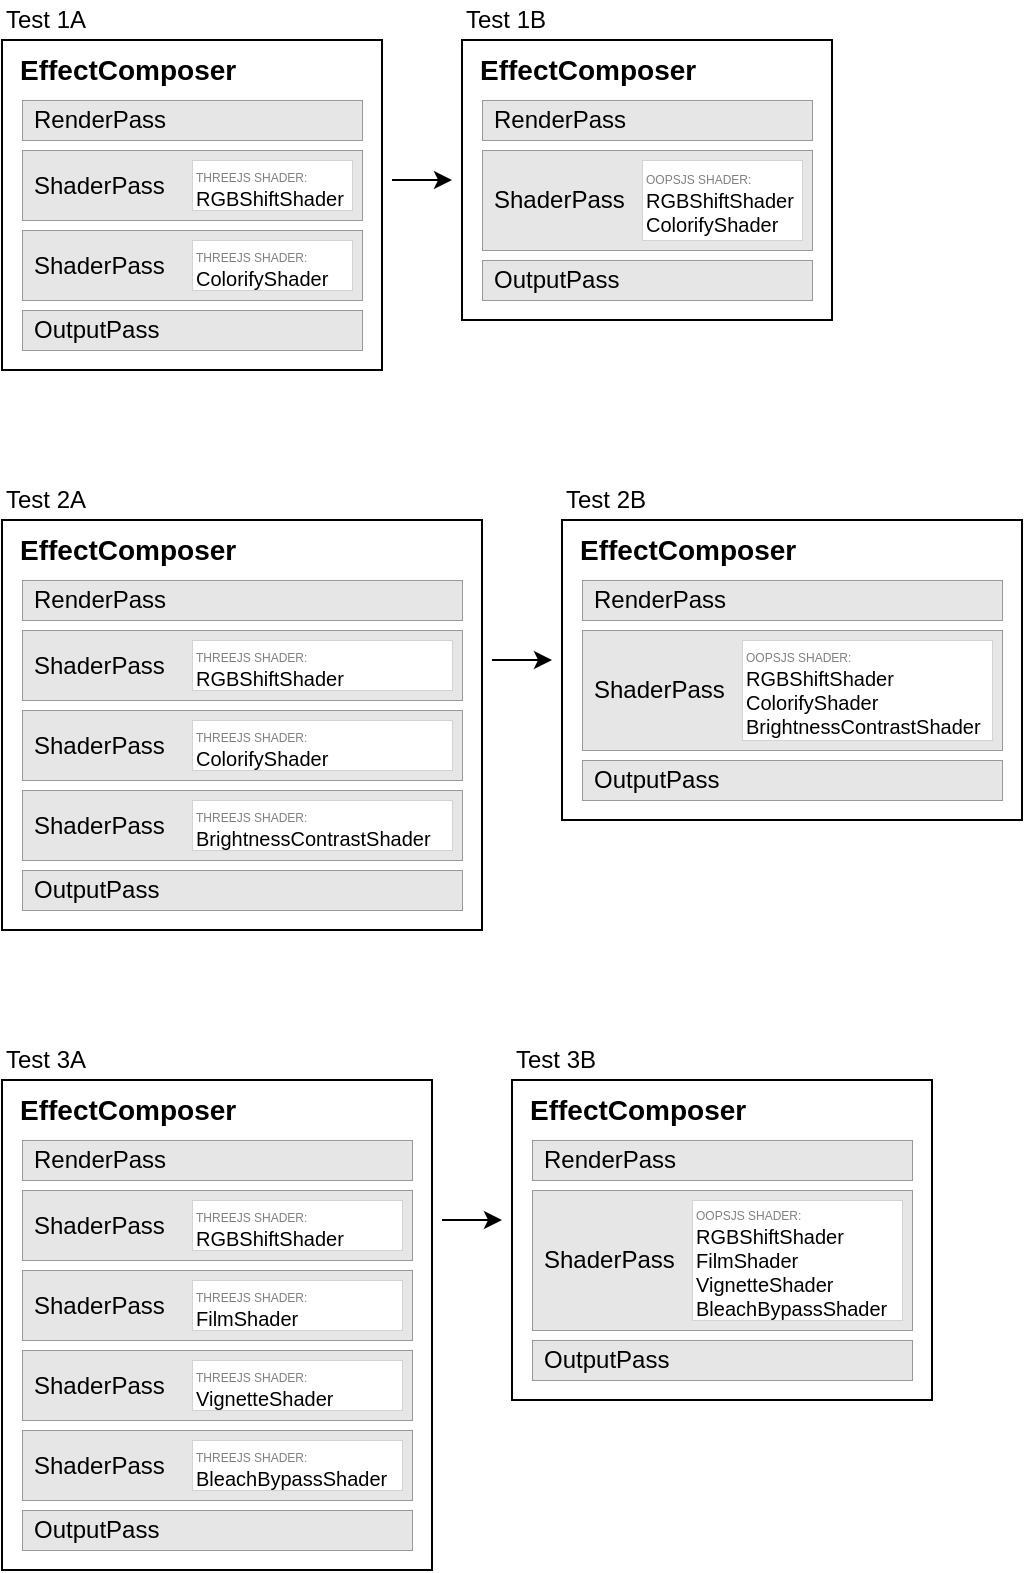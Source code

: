 <mxfile version="22.1.2" type="device">
  <diagram name="Page-1" id="CyPKNQ1HU_vYMt_n4ujV">
    <mxGraphModel dx="863" dy="519" grid="1" gridSize="10" guides="1" tooltips="1" connect="1" arrows="1" fold="1" page="1" pageScale="1" pageWidth="583" pageHeight="413" math="0" shadow="0">
      <root>
        <mxCell id="0" />
        <mxCell id="1" parent="0" />
        <mxCell id="dVzY-ISP-nyTnl-DAH4u-1" value="EffectComposer" style="rounded=0;whiteSpace=wrap;html=1;fillColor=#FFFFFF;align=left;fontSize=14;verticalAlign=top;fontStyle=1;arcSize=5;spacingLeft=7;glass=0;" parent="1" vertex="1">
          <mxGeometry x="80" y="40" width="190" height="165" as="geometry" />
        </mxCell>
        <mxCell id="dVzY-ISP-nyTnl-DAH4u-3" value="RenderPass" style="rounded=0;whiteSpace=wrap;html=1;fillColor=#E6E6E6;align=left;strokeColor=#999999;strokeWidth=0.5;spacingLeft=4;glass=0;" parent="1" vertex="1">
          <mxGeometry x="90" y="70" width="170" height="20" as="geometry" />
        </mxCell>
        <mxCell id="dVzY-ISP-nyTnl-DAH4u-5" value="ShaderPass" style="rounded=0;whiteSpace=wrap;html=1;fillColor=#E6E6E6;align=left;strokeColor=#999999;strokeWidth=0.5;arcSize=8;spacingLeft=4;glass=0;" parent="1" vertex="1">
          <mxGeometry x="90" y="95" width="170" height="35" as="geometry" />
        </mxCell>
        <mxCell id="dVzY-ISP-nyTnl-DAH4u-7" value="&lt;div style=&quot;&quot;&gt;&lt;span style=&quot;font-size: 6px; background-color: initial;&quot;&gt;&lt;font color=&quot;#808080&quot;&gt;THREEJS SHADER:&lt;/font&gt;&lt;/span&gt;&lt;/div&gt;RGBShiftShader" style="rounded=0;whiteSpace=wrap;html=1;fillColor=#FFFFFF;align=left;strokeColor=#B3B3B3;strokeWidth=0.5;dashed=1;dashPattern=1 1;fontSize=10;glass=0;" parent="1" vertex="1">
          <mxGeometry x="175" y="100" width="80" height="25" as="geometry" />
        </mxCell>
        <mxCell id="dVzY-ISP-nyTnl-DAH4u-8" value="ShaderPass" style="rounded=0;whiteSpace=wrap;html=1;fillColor=#E6E6E6;align=left;strokeColor=#999999;strokeWidth=0.5;arcSize=10;spacingLeft=4;glass=0;" parent="1" vertex="1">
          <mxGeometry x="90" y="135" width="170" height="35" as="geometry" />
        </mxCell>
        <mxCell id="dVzY-ISP-nyTnl-DAH4u-9" value="&lt;font style=&quot;font-size: 6px;&quot; color=&quot;#808080&quot;&gt;THREEJS SHADER:&lt;/font&gt;&lt;br&gt;ColorifyShader" style="rounded=0;whiteSpace=wrap;html=1;fillColor=#FFFFFF;align=left;strokeColor=#B3B3B3;strokeWidth=0.5;dashed=1;dashPattern=1 1;fontSize=10;glass=0;" parent="1" vertex="1">
          <mxGeometry x="175" y="140" width="80" height="25" as="geometry" />
        </mxCell>
        <mxCell id="dVzY-ISP-nyTnl-DAH4u-10" value="OutputPass" style="rounded=0;whiteSpace=wrap;html=1;fillColor=#E6E6E6;align=left;strokeColor=#999999;strokeWidth=0.5;spacingLeft=4;glass=0;" parent="1" vertex="1">
          <mxGeometry x="90" y="175" width="170" height="20" as="geometry" />
        </mxCell>
        <mxCell id="dVzY-ISP-nyTnl-DAH4u-11" value="EffectComposer" style="rounded=0;whiteSpace=wrap;html=1;fillColor=#FFFFFF;align=left;fontSize=14;fontStyle=1;verticalAlign=top;spacingLeft=7;glass=0;" parent="1" vertex="1">
          <mxGeometry x="310" y="40" width="185" height="140" as="geometry" />
        </mxCell>
        <mxCell id="dVzY-ISP-nyTnl-DAH4u-13" value="RenderPass" style="rounded=0;whiteSpace=wrap;html=1;fillColor=#E6E6E6;align=left;strokeColor=#999999;strokeWidth=0.5;spacingLeft=4;glass=0;" parent="1" vertex="1">
          <mxGeometry x="320" y="70" width="165" height="20" as="geometry" />
        </mxCell>
        <mxCell id="dVzY-ISP-nyTnl-DAH4u-14" value="ShaderPass" style="rounded=0;whiteSpace=wrap;html=1;fillColor=#E6E6E6;align=left;strokeColor=#999999;strokeWidth=0.5;arcSize=6;spacingLeft=4;glass=0;" parent="1" vertex="1">
          <mxGeometry x="320" y="95" width="165" height="50" as="geometry" />
        </mxCell>
        <mxCell id="dVzY-ISP-nyTnl-DAH4u-18" value="OutputPass" style="rounded=0;whiteSpace=wrap;html=1;fillColor=#E6E6E6;align=left;strokeColor=#999999;strokeWidth=0.5;spacingLeft=4;glass=0;" parent="1" vertex="1">
          <mxGeometry x="320" y="150" width="165" height="20" as="geometry" />
        </mxCell>
        <mxCell id="dVzY-ISP-nyTnl-DAH4u-41" value="&lt;font style=&quot;font-size: 6px;&quot; color=&quot;#808080&quot;&gt;OOPSJS SHADER:&lt;/font&gt;&lt;br&gt;RGBShiftShader&lt;br&gt;ColorifyShader" style="rounded=0;whiteSpace=wrap;html=1;fillColor=#FFFFFF;align=left;strokeColor=#B3B3B3;strokeWidth=0.5;dashed=1;dashPattern=1 1;fontSize=10;glass=0;" parent="1" vertex="1">
          <mxGeometry x="400" y="100" width="80" height="40" as="geometry" />
        </mxCell>
        <mxCell id="dVzY-ISP-nyTnl-DAH4u-46" value="" style="endArrow=classic;html=1;rounded=0;" parent="1" edge="1">
          <mxGeometry width="50" height="50" relative="1" as="geometry">
            <mxPoint x="275" y="110" as="sourcePoint" />
            <mxPoint x="305" y="110" as="targetPoint" />
          </mxGeometry>
        </mxCell>
        <mxCell id="dVzY-ISP-nyTnl-DAH4u-48" value="Test 1A" style="text;html=1;strokeColor=none;fillColor=none;align=left;verticalAlign=middle;whiteSpace=wrap;rounded=0;" parent="1" vertex="1">
          <mxGeometry x="80" y="20" width="60" height="20" as="geometry" />
        </mxCell>
        <mxCell id="dVzY-ISP-nyTnl-DAH4u-49" value="Test 1B" style="text;html=1;strokeColor=none;fillColor=none;align=left;verticalAlign=middle;whiteSpace=wrap;rounded=0;" parent="1" vertex="1">
          <mxGeometry x="310" y="20" width="60" height="20" as="geometry" />
        </mxCell>
        <mxCell id="LNhnB2jVi7hmLSDCqyhb-1" value="EffectComposer" style="rounded=0;whiteSpace=wrap;html=1;fillColor=#FFFFFF;align=left;fontSize=14;verticalAlign=top;fontStyle=1;arcSize=5;spacingLeft=7;glass=0;" parent="1" vertex="1">
          <mxGeometry x="80" y="280" width="240" height="205" as="geometry" />
        </mxCell>
        <mxCell id="LNhnB2jVi7hmLSDCqyhb-2" value="RenderPass" style="rounded=0;whiteSpace=wrap;html=1;fillColor=#E6E6E6;align=left;strokeColor=#999999;strokeWidth=0.5;spacingLeft=4;glass=0;" parent="1" vertex="1">
          <mxGeometry x="90" y="310" width="220" height="20" as="geometry" />
        </mxCell>
        <mxCell id="LNhnB2jVi7hmLSDCqyhb-3" value="ShaderPass" style="rounded=0;whiteSpace=wrap;html=1;fillColor=#E6E6E6;align=left;strokeColor=#999999;strokeWidth=0.5;arcSize=8;spacingLeft=4;glass=0;" parent="1" vertex="1">
          <mxGeometry x="90" y="335" width="220" height="35" as="geometry" />
        </mxCell>
        <mxCell id="LNhnB2jVi7hmLSDCqyhb-4" value="&lt;div style=&quot;&quot;&gt;&lt;span style=&quot;font-size: 6px; background-color: initial;&quot;&gt;&lt;font color=&quot;#808080&quot;&gt;THREEJS SHADER:&lt;/font&gt;&lt;/span&gt;&lt;/div&gt;RGBShiftShader" style="rounded=0;whiteSpace=wrap;html=1;fillColor=#FFFFFF;align=left;strokeColor=#B3B3B3;strokeWidth=0.5;dashed=1;dashPattern=1 1;fontSize=10;glass=0;" parent="1" vertex="1">
          <mxGeometry x="175" y="340" width="130" height="25" as="geometry" />
        </mxCell>
        <mxCell id="LNhnB2jVi7hmLSDCqyhb-5" value="ShaderPass" style="rounded=0;whiteSpace=wrap;html=1;fillColor=#E6E6E6;align=left;strokeColor=#999999;strokeWidth=0.5;arcSize=10;spacingLeft=4;glass=0;" parent="1" vertex="1">
          <mxGeometry x="90" y="415" width="220" height="35" as="geometry" />
        </mxCell>
        <mxCell id="LNhnB2jVi7hmLSDCqyhb-6" value="&lt;font style=&quot;font-size: 6px;&quot; color=&quot;#808080&quot;&gt;THREEJS SHADER:&lt;/font&gt;&lt;br&gt;BrightnessContrastShader" style="rounded=0;whiteSpace=wrap;html=1;fillColor=#FFFFFF;align=left;strokeColor=#B3B3B3;strokeWidth=0.5;dashed=1;dashPattern=1 1;fontSize=10;glass=0;" parent="1" vertex="1">
          <mxGeometry x="175" y="420" width="130" height="25" as="geometry" />
        </mxCell>
        <mxCell id="LNhnB2jVi7hmLSDCqyhb-7" value="OutputPass" style="rounded=0;whiteSpace=wrap;html=1;fillColor=#E6E6E6;align=left;strokeColor=#999999;strokeWidth=0.5;spacingLeft=4;glass=0;" parent="1" vertex="1">
          <mxGeometry x="90" y="455" width="220" height="20" as="geometry" />
        </mxCell>
        <mxCell id="LNhnB2jVi7hmLSDCqyhb-8" value="EffectComposer" style="rounded=0;whiteSpace=wrap;html=1;fillColor=#FFFFFF;align=left;fontSize=14;fontStyle=1;verticalAlign=top;spacingLeft=7;glass=0;" parent="1" vertex="1">
          <mxGeometry x="360" y="280" width="230" height="150" as="geometry" />
        </mxCell>
        <mxCell id="LNhnB2jVi7hmLSDCqyhb-9" value="RenderPass" style="rounded=0;whiteSpace=wrap;html=1;fillColor=#E6E6E6;align=left;strokeColor=#999999;strokeWidth=0.5;spacingLeft=4;glass=0;" parent="1" vertex="1">
          <mxGeometry x="370" y="310" width="210" height="20" as="geometry" />
        </mxCell>
        <mxCell id="LNhnB2jVi7hmLSDCqyhb-10" value="ShaderPass" style="rounded=0;whiteSpace=wrap;html=1;fillColor=#E6E6E6;align=left;strokeColor=#999999;strokeWidth=0.5;arcSize=6;spacingLeft=4;glass=0;" parent="1" vertex="1">
          <mxGeometry x="370" y="335" width="210" height="60" as="geometry" />
        </mxCell>
        <mxCell id="LNhnB2jVi7hmLSDCqyhb-11" value="OutputPass" style="rounded=0;whiteSpace=wrap;html=1;fillColor=#E6E6E6;align=left;strokeColor=#999999;strokeWidth=0.5;spacingLeft=4;glass=0;" parent="1" vertex="1">
          <mxGeometry x="370" y="400" width="210" height="20" as="geometry" />
        </mxCell>
        <mxCell id="LNhnB2jVi7hmLSDCqyhb-12" value="&lt;font style=&quot;font-size: 6px;&quot; color=&quot;#808080&quot;&gt;OOPSJS SHADER:&lt;/font&gt;&lt;br&gt;RGBShiftShader&lt;br&gt;ColorifyShader&lt;br&gt;BrightnessContrastShader" style="rounded=0;whiteSpace=wrap;html=1;fillColor=#FFFFFF;align=left;strokeColor=#B3B3B3;strokeWidth=0.5;dashed=1;dashPattern=1 1;fontSize=10;glass=0;" parent="1" vertex="1">
          <mxGeometry x="450" y="340" width="125" height="50" as="geometry" />
        </mxCell>
        <mxCell id="LNhnB2jVi7hmLSDCqyhb-13" value="" style="endArrow=classic;html=1;rounded=0;" parent="1" edge="1">
          <mxGeometry width="50" height="50" relative="1" as="geometry">
            <mxPoint x="325" y="350" as="sourcePoint" />
            <mxPoint x="355" y="350" as="targetPoint" />
          </mxGeometry>
        </mxCell>
        <mxCell id="LNhnB2jVi7hmLSDCqyhb-14" value="Test 2A" style="text;html=1;strokeColor=none;fillColor=none;align=left;verticalAlign=middle;whiteSpace=wrap;rounded=0;" parent="1" vertex="1">
          <mxGeometry x="80" y="260" width="60" height="20" as="geometry" />
        </mxCell>
        <mxCell id="LNhnB2jVi7hmLSDCqyhb-15" value="Test 2B" style="text;html=1;strokeColor=none;fillColor=none;align=left;verticalAlign=middle;whiteSpace=wrap;rounded=0;" parent="1" vertex="1">
          <mxGeometry x="360" y="260" width="60" height="20" as="geometry" />
        </mxCell>
        <mxCell id="LNhnB2jVi7hmLSDCqyhb-18" value="ShaderPass" style="rounded=0;whiteSpace=wrap;html=1;fillColor=#E6E6E6;align=left;strokeColor=#999999;strokeWidth=0.5;arcSize=10;spacingLeft=4;glass=0;" parent="1" vertex="1">
          <mxGeometry x="90" y="375" width="220" height="35" as="geometry" />
        </mxCell>
        <mxCell id="LNhnB2jVi7hmLSDCqyhb-19" value="&lt;font style=&quot;font-size: 6px;&quot; color=&quot;#808080&quot;&gt;THREEJS SHADER:&lt;/font&gt;&lt;br&gt;ColorifyShader" style="rounded=0;whiteSpace=wrap;html=1;fillColor=#FFFFFF;align=left;strokeColor=#B3B3B3;strokeWidth=0.5;dashed=1;dashPattern=1 1;fontSize=10;glass=0;" parent="1" vertex="1">
          <mxGeometry x="175" y="380" width="130" height="25" as="geometry" />
        </mxCell>
        <mxCell id="xjPTb1c9PKqdjYzPUaCZ-1" value="EffectComposer" style="rounded=0;whiteSpace=wrap;html=1;fillColor=#FFFFFF;align=left;fontSize=14;verticalAlign=top;fontStyle=1;arcSize=5;spacingLeft=7;glass=0;" vertex="1" parent="1">
          <mxGeometry x="80" y="560" width="215" height="245" as="geometry" />
        </mxCell>
        <mxCell id="xjPTb1c9PKqdjYzPUaCZ-2" value="RenderPass" style="rounded=0;whiteSpace=wrap;html=1;fillColor=#E6E6E6;align=left;strokeColor=#999999;strokeWidth=0.5;spacingLeft=4;glass=0;" vertex="1" parent="1">
          <mxGeometry x="90" y="590" width="195" height="20" as="geometry" />
        </mxCell>
        <mxCell id="xjPTb1c9PKqdjYzPUaCZ-3" value="ShaderPass" style="rounded=0;whiteSpace=wrap;html=1;fillColor=#E6E6E6;align=left;strokeColor=#999999;strokeWidth=0.5;arcSize=8;spacingLeft=4;glass=0;" vertex="1" parent="1">
          <mxGeometry x="90" y="615" width="195" height="35" as="geometry" />
        </mxCell>
        <mxCell id="xjPTb1c9PKqdjYzPUaCZ-4" value="&lt;div style=&quot;&quot;&gt;&lt;span style=&quot;font-size: 6px; background-color: initial;&quot;&gt;&lt;font color=&quot;#808080&quot;&gt;THREEJS SHADER:&lt;/font&gt;&lt;/span&gt;&lt;/div&gt;RGBShiftShader" style="rounded=0;whiteSpace=wrap;html=1;fillColor=#FFFFFF;align=left;strokeColor=#B3B3B3;strokeWidth=0.5;dashed=1;dashPattern=1 1;fontSize=10;glass=0;" vertex="1" parent="1">
          <mxGeometry x="175" y="620" width="105" height="25" as="geometry" />
        </mxCell>
        <mxCell id="xjPTb1c9PKqdjYzPUaCZ-5" value="ShaderPass" style="rounded=0;whiteSpace=wrap;html=1;fillColor=#E6E6E6;align=left;strokeColor=#999999;strokeWidth=0.5;arcSize=10;spacingLeft=4;glass=0;" vertex="1" parent="1">
          <mxGeometry x="90" y="735" width="195" height="35" as="geometry" />
        </mxCell>
        <mxCell id="xjPTb1c9PKqdjYzPUaCZ-6" value="&lt;font style=&quot;font-size: 6px;&quot; color=&quot;#808080&quot;&gt;THREEJS SHADER:&lt;/font&gt;&lt;br&gt;BleachBypassShader" style="rounded=0;whiteSpace=wrap;html=1;fillColor=#FFFFFF;align=left;strokeColor=#B3B3B3;strokeWidth=0.5;dashed=1;dashPattern=1 1;fontSize=10;glass=0;" vertex="1" parent="1">
          <mxGeometry x="175" y="740" width="105" height="25" as="geometry" />
        </mxCell>
        <mxCell id="xjPTb1c9PKqdjYzPUaCZ-7" value="OutputPass" style="rounded=0;whiteSpace=wrap;html=1;fillColor=#E6E6E6;align=left;strokeColor=#999999;strokeWidth=0.5;spacingLeft=4;glass=0;" vertex="1" parent="1">
          <mxGeometry x="90" y="775" width="195" height="20" as="geometry" />
        </mxCell>
        <mxCell id="xjPTb1c9PKqdjYzPUaCZ-8" value="EffectComposer" style="rounded=0;whiteSpace=wrap;html=1;fillColor=#FFFFFF;align=left;fontSize=14;fontStyle=1;verticalAlign=top;spacingLeft=7;glass=0;" vertex="1" parent="1">
          <mxGeometry x="335" y="560" width="210" height="160" as="geometry" />
        </mxCell>
        <mxCell id="xjPTb1c9PKqdjYzPUaCZ-9" value="RenderPass" style="rounded=0;whiteSpace=wrap;html=1;fillColor=#E6E6E6;align=left;strokeColor=#999999;strokeWidth=0.5;spacingLeft=4;glass=0;" vertex="1" parent="1">
          <mxGeometry x="345" y="590" width="190" height="20" as="geometry" />
        </mxCell>
        <mxCell id="xjPTb1c9PKqdjYzPUaCZ-10" value="ShaderPass" style="rounded=0;whiteSpace=wrap;html=1;fillColor=#E6E6E6;align=left;strokeColor=#999999;strokeWidth=0.5;arcSize=6;spacingLeft=4;glass=0;" vertex="1" parent="1">
          <mxGeometry x="345" y="615" width="190" height="70" as="geometry" />
        </mxCell>
        <mxCell id="xjPTb1c9PKqdjYzPUaCZ-11" value="OutputPass" style="rounded=0;whiteSpace=wrap;html=1;fillColor=#E6E6E6;align=left;strokeColor=#999999;strokeWidth=0.5;spacingLeft=4;glass=0;" vertex="1" parent="1">
          <mxGeometry x="345" y="690" width="190" height="20" as="geometry" />
        </mxCell>
        <mxCell id="xjPTb1c9PKqdjYzPUaCZ-12" value="&lt;font style=&quot;font-size: 6px;&quot; color=&quot;#808080&quot;&gt;OOPSJS SHADER:&lt;/font&gt;&lt;br&gt;RGBShiftShader&lt;br&gt;FilmShader&lt;br&gt;VignetteShader&lt;br&gt;BleachBypassShader" style="rounded=0;whiteSpace=wrap;html=1;fillColor=#FFFFFF;align=left;strokeColor=#B3B3B3;strokeWidth=0.5;dashed=1;dashPattern=1 1;fontSize=10;glass=0;" vertex="1" parent="1">
          <mxGeometry x="425" y="620" width="105" height="60" as="geometry" />
        </mxCell>
        <mxCell id="xjPTb1c9PKqdjYzPUaCZ-13" value="" style="endArrow=classic;html=1;rounded=0;" edge="1" parent="1">
          <mxGeometry width="50" height="50" relative="1" as="geometry">
            <mxPoint x="300" y="630" as="sourcePoint" />
            <mxPoint x="330" y="630" as="targetPoint" />
          </mxGeometry>
        </mxCell>
        <mxCell id="xjPTb1c9PKqdjYzPUaCZ-14" value="Test 3A" style="text;html=1;strokeColor=none;fillColor=none;align=left;verticalAlign=middle;whiteSpace=wrap;rounded=0;" vertex="1" parent="1">
          <mxGeometry x="80" y="540" width="60" height="20" as="geometry" />
        </mxCell>
        <mxCell id="xjPTb1c9PKqdjYzPUaCZ-15" value="Test 3B" style="text;html=1;strokeColor=none;fillColor=none;align=left;verticalAlign=middle;whiteSpace=wrap;rounded=0;" vertex="1" parent="1">
          <mxGeometry x="335" y="540" width="60" height="20" as="geometry" />
        </mxCell>
        <mxCell id="xjPTb1c9PKqdjYzPUaCZ-16" value="ShaderPass" style="rounded=0;whiteSpace=wrap;html=1;fillColor=#E6E6E6;align=left;strokeColor=#999999;strokeWidth=0.5;arcSize=10;spacingLeft=4;glass=0;" vertex="1" parent="1">
          <mxGeometry x="90" y="695" width="195" height="35" as="geometry" />
        </mxCell>
        <mxCell id="xjPTb1c9PKqdjYzPUaCZ-17" value="&lt;font style=&quot;font-size: 6px;&quot; color=&quot;#808080&quot;&gt;THREEJS SHADER:&lt;/font&gt;&lt;br&gt;VignetteShader" style="rounded=0;whiteSpace=wrap;html=1;fillColor=#FFFFFF;align=left;strokeColor=#B3B3B3;strokeWidth=0.5;dashed=1;dashPattern=1 1;fontSize=10;glass=0;" vertex="1" parent="1">
          <mxGeometry x="175" y="700" width="105" height="25" as="geometry" />
        </mxCell>
        <mxCell id="xjPTb1c9PKqdjYzPUaCZ-18" value="ShaderPass" style="rounded=0;whiteSpace=wrap;html=1;fillColor=#E6E6E6;align=left;strokeColor=#999999;strokeWidth=0.5;arcSize=10;spacingLeft=4;glass=0;" vertex="1" parent="1">
          <mxGeometry x="90" y="655" width="195" height="35" as="geometry" />
        </mxCell>
        <mxCell id="xjPTb1c9PKqdjYzPUaCZ-19" value="&lt;font style=&quot;font-size: 6px;&quot; color=&quot;#808080&quot;&gt;THREEJS SHADER:&lt;/font&gt;&lt;br&gt;FilmShader" style="rounded=0;whiteSpace=wrap;html=1;fillColor=#FFFFFF;align=left;strokeColor=#B3B3B3;strokeWidth=0.5;dashed=1;dashPattern=1 1;fontSize=10;glass=0;" vertex="1" parent="1">
          <mxGeometry x="175" y="660" width="105" height="25" as="geometry" />
        </mxCell>
      </root>
    </mxGraphModel>
  </diagram>
</mxfile>
